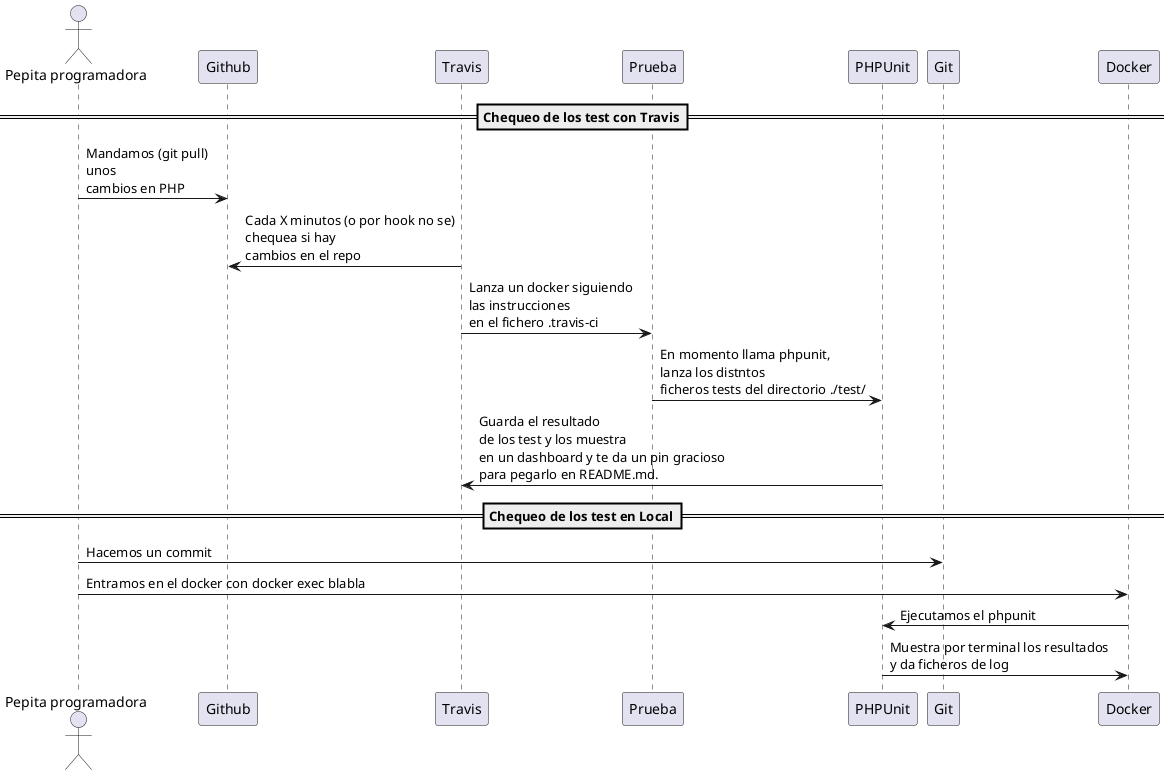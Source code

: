 @startuml

actor "Pepita programadora"

==Chequeo de los test con Travis==

"Pepita programadora" -> Github : Mandamos (git pull) \nunos \ncambios en PHP
Github <- Travis : Cada X minutos (o por hook no se)\nchequea si hay \ncambios en el repo
Travis -> Prueba : Lanza un docker siguiendo \nlas instrucciones\nen el fichero .travis-ci
Prueba -> PHPUnit : En momento llama phpunit, \nlanza los distntos \nficheros tests del directorio ./test/
PHPUnit -> Travis : Guarda el resultado \nde los test y los muestra \nen un dashboard y te da un pin gracioso \npara pegarlo en README.md.

==Chequeo de los test en Local==
"Pepita programadora" -> Git : Hacemos un commit 
"Pepita programadora" -> Docker : Entramos en el docker con docker exec blabla
Docker -> PHPUnit : Ejecutamos el phpunit
PHPUnit -> Docker : Muestra por terminal los resultados \ny da ficheros de log



@enduml
